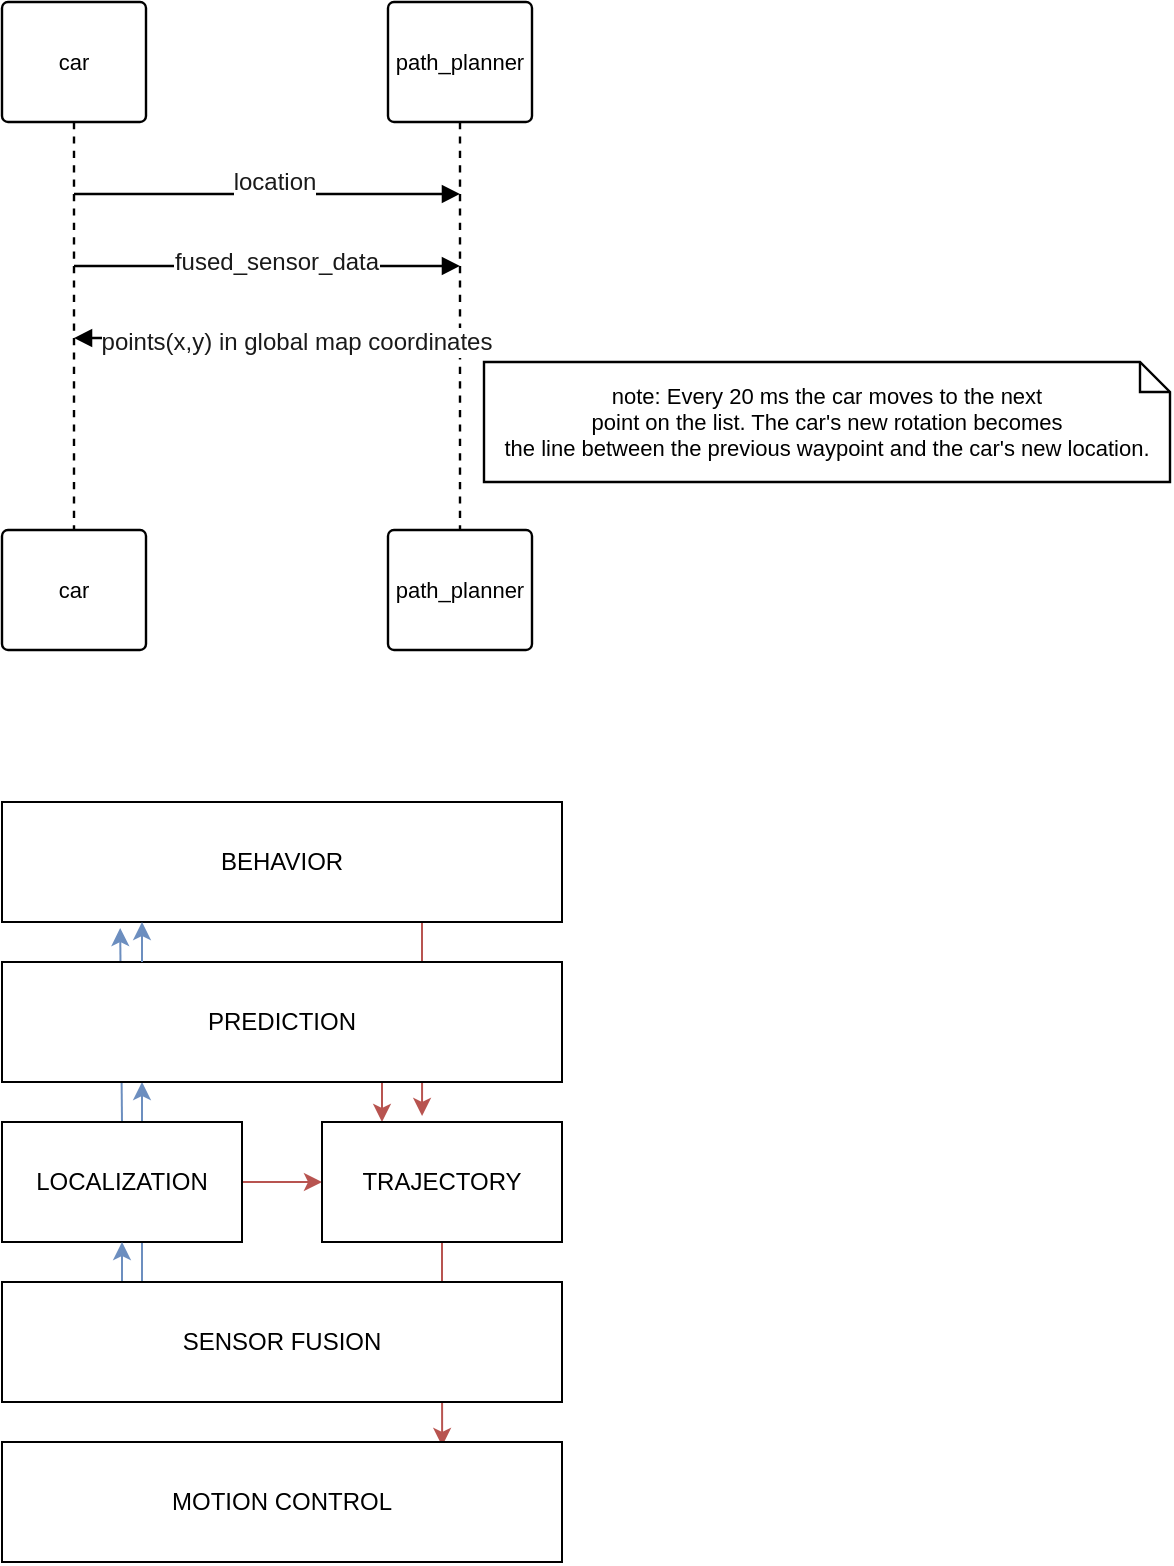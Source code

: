 <mxfile version="12.9.8" type="github" pages="2">
  <diagram id="e802afbb-56bb-4860-32e8-c9f8f3563d6c" name="autonomous-car">
    <mxGraphModel dx="1426" dy="842" grid="1" gridSize="10" guides="1" tooltips="1" connect="1" arrows="1" fold="1" page="1" pageScale="1" pageWidth="1100" pageHeight="850" background="#ffffff" math="0" shadow="0">
      <root>
        <mxCell id="0" />
        <mxCell id="1" parent="0" />
        <mxCell id="2" value="car" style="html=1;whiteSpace=wrap;;fontSize=11;fontColor=#000000;spacing=0;strokeOpacity=100;rounded=1;absoluteArcSize=1;arcSize=6;fillColor=#ffffff;strokeWidth=1.2;" parent="1" vertex="1">
          <mxGeometry x="80" y="40" width="72" height="60" as="geometry" />
        </mxCell>
        <mxCell id="3" value="car" style="html=1;whiteSpace=wrap;;fontSize=11;fontColor=#000000;spacing=0;strokeOpacity=100;rounded=1;absoluteArcSize=1;arcSize=6;fillColor=#ffffff;strokeWidth=1.2;" parent="1" vertex="1">
          <mxGeometry x="80" y="304" width="72" height="60" as="geometry" />
        </mxCell>
        <mxCell id="4" value="" style="html=1;jettySize=18;fontSize=11;dashed=1;strokeWidth=1.2;rounded=1;arcSize=10;edgeStyle=orthogonalEdgeStyle;startArrow=none;endArrow=none;exitX=0.5;exitY=1.01;exitPerimeter=1;entryX=0.5;entryY=-0.01;entryPerimeter=1;" parent="1" source="2" target="3" edge="1">
          <mxGeometry width="100" height="100" relative="1" as="geometry" />
        </mxCell>
        <mxCell id="5" value="path_planner" style="html=1;whiteSpace=wrap;;fontSize=11;fontColor=#000000;spacing=0;strokeOpacity=100;rounded=1;absoluteArcSize=1;arcSize=6;fillColor=#ffffff;strokeWidth=1.2;" parent="1" vertex="1">
          <mxGeometry x="273" y="40" width="72" height="60" as="geometry" />
        </mxCell>
        <mxCell id="6" value="path_planner" style="html=1;whiteSpace=wrap;;fontSize=11;fontColor=#000000;spacing=0;strokeOpacity=100;rounded=1;absoluteArcSize=1;arcSize=6;fillColor=#ffffff;strokeWidth=1.2;" parent="1" vertex="1">
          <mxGeometry x="273" y="304" width="72" height="60" as="geometry" />
        </mxCell>
        <mxCell id="7" value="" style="html=1;jettySize=18;fontSize=11;dashed=1;strokeWidth=1.2;rounded=1;arcSize=10;edgeStyle=orthogonalEdgeStyle;startArrow=none;endArrow=none;exitX=0.5;exitY=1.01;exitPerimeter=1;entryX=0.5;entryY=-0.01;entryPerimeter=1;" parent="1" source="5" target="6" edge="1">
          <mxGeometry width="100" height="100" relative="1" as="geometry" />
        </mxCell>
        <mxCell id="8" value="" style="html=1;jettySize=18;fontSize=11;strokeWidth=1.2;rounded=1;arcSize=10;edgeStyle=elbowEdgeStyle;startArrow=none;endArrow=block;endFill=1;labelBackgroundColor=none;" parent="1" edge="1">
          <mxGeometry width="100" height="100" relative="1" as="geometry">
            <mxPoint x="116" y="136" as="sourcePoint" />
            <mxPoint x="309" y="136" as="targetPoint" />
          </mxGeometry>
        </mxCell>
        <mxCell id="20" value="location" style="text;html=1;resizable=0;points=[];align=center;verticalAlign=middle;labelBackgroundColor=#ffffff;fontColor=#1A1A1A;" parent="8" vertex="1" connectable="0">
          <mxGeometry x="0.231" y="-2" relative="1" as="geometry">
            <mxPoint x="-19" y="-8" as="offset" />
          </mxGeometry>
        </mxCell>
        <mxCell id="9" value="" style="html=1;jettySize=18;fontSize=11;strokeWidth=1.2;rounded=1;arcSize=10;edgeStyle=elbowEdgeStyle;startArrow=none;endArrow=block;endFill=1;" parent="1" edge="1">
          <mxGeometry width="100" height="100" relative="1" as="geometry">
            <mxPoint x="116" y="172" as="sourcePoint" />
            <mxPoint x="309" y="172" as="targetPoint" />
          </mxGeometry>
        </mxCell>
        <mxCell id="21" value="fused_sensor_data" style="text;html=1;resizable=0;points=[];align=center;verticalAlign=middle;labelBackgroundColor=#ffffff;fontColor=#1A1A1A;" parent="9" vertex="1" connectable="0">
          <mxGeometry x="0.673" relative="1" as="geometry">
            <mxPoint x="-61" y="-2" as="offset" />
          </mxGeometry>
        </mxCell>
        <mxCell id="10" value="" style="html=1;jettySize=18;fontSize=11;strokeWidth=1.2;rounded=1;arcSize=10;edgeStyle=elbowEdgeStyle;startArrow=none;endArrow=block;endFill=1;elbow=vertical;" parent="1" edge="1">
          <mxGeometry width="100" height="100" relative="1" as="geometry">
            <mxPoint x="309" y="208" as="sourcePoint" />
            <mxPoint x="116" y="208" as="targetPoint" />
          </mxGeometry>
        </mxCell>
        <mxCell id="22" value="points(x,y) in global map coordinates" style="text;html=1;resizable=0;points=[];align=center;verticalAlign=middle;labelBackgroundColor=#ffffff;fontColor=#1A1A1A;" parent="10" vertex="1" connectable="0">
          <mxGeometry x="0.156" y="2" relative="1" as="geometry">
            <mxPoint x="29" as="offset" />
          </mxGeometry>
        </mxCell>
        <mxCell id="11" value="note: Every 20 ms the car moves to the next &#xa; point on the list. The car&#39;s new rotation becomes &#xa; the line between the previous waypoint and the car&#39;s new location." style="html=1;whiteSpace=wrap;shape=note;size=15;fontSize=11;fontColor=#000000;spacing=0;strokeOpacity=100;rounded=1;absoluteArcSize=1;arcSize=6;fillColor=#ffffff;strokeWidth=1.2;" parent="1" vertex="1">
          <mxGeometry x="321" y="220" width="343" height="60" as="geometry" />
        </mxCell>
        <mxCell id="92bv_PYPoCZhSZkVwKAg-22" value="" style="endArrow=classic;html=1;exitX=0.5;exitY=0;entryX=0.211;entryY=1.05;entryPerimeter=0;fillColor=#dae8fc;strokeColor=#6c8ebf;" edge="1" parent="1" source="92bv_PYPoCZhSZkVwKAg-29" target="92bv_PYPoCZhSZkVwKAg-25">
          <mxGeometry width="50" height="50" relative="1" as="geometry">
            <mxPoint x="110" y="600" as="sourcePoint" />
            <mxPoint x="160" y="550" as="targetPoint" />
          </mxGeometry>
        </mxCell>
        <mxCell id="92bv_PYPoCZhSZkVwKAg-23" style="edgeStyle=orthogonalEdgeStyle;rounded=0;html=1;entryX=0.25;entryY=1;jettySize=auto;orthogonalLoop=1;fillColor=#dae8fc;strokeColor=#6c8ebf;" edge="1" parent="1" source="92bv_PYPoCZhSZkVwKAg-33" target="92bv_PYPoCZhSZkVwKAg-27">
          <mxGeometry relative="1" as="geometry">
            <Array as="points">
              <mxPoint x="150" y="670" />
              <mxPoint x="150" y="670" />
            </Array>
          </mxGeometry>
        </mxCell>
        <mxCell id="92bv_PYPoCZhSZkVwKAg-24" style="edgeStyle=orthogonalEdgeStyle;rounded=0;html=1;exitX=0.75;exitY=1;entryX=0.417;entryY=-0.05;jettySize=auto;orthogonalLoop=1;entryPerimeter=0;fillColor=#f8cecc;strokeColor=#b85450;" edge="1" parent="1" source="92bv_PYPoCZhSZkVwKAg-25" target="92bv_PYPoCZhSZkVwKAg-31">
          <mxGeometry relative="1" as="geometry">
            <Array as="points" />
          </mxGeometry>
        </mxCell>
        <mxCell id="92bv_PYPoCZhSZkVwKAg-25" value="BEHAVIOR" style="rounded=0;whiteSpace=wrap;html=1;" vertex="1" parent="1">
          <mxGeometry x="80" y="440" width="280" height="60" as="geometry" />
        </mxCell>
        <mxCell id="92bv_PYPoCZhSZkVwKAg-26" style="edgeStyle=orthogonalEdgeStyle;rounded=0;html=1;entryX=0.25;entryY=0;jettySize=auto;orthogonalLoop=1;fillColor=#f8cecc;strokeColor=#b85450;" edge="1" parent="1" source="92bv_PYPoCZhSZkVwKAg-27" target="92bv_PYPoCZhSZkVwKAg-31">
          <mxGeometry relative="1" as="geometry">
            <Array as="points">
              <mxPoint x="270" y="590" />
              <mxPoint x="270" y="590" />
            </Array>
          </mxGeometry>
        </mxCell>
        <mxCell id="92bv_PYPoCZhSZkVwKAg-27" value="PREDICTION" style="rounded=0;whiteSpace=wrap;html=1;" vertex="1" parent="1">
          <mxGeometry x="80" y="520" width="280" height="60" as="geometry" />
        </mxCell>
        <mxCell id="92bv_PYPoCZhSZkVwKAg-28" style="edgeStyle=orthogonalEdgeStyle;rounded=0;html=1;jettySize=auto;orthogonalLoop=1;fillColor=#f8cecc;strokeColor=#b85450;" edge="1" parent="1" source="92bv_PYPoCZhSZkVwKAg-29" target="92bv_PYPoCZhSZkVwKAg-31">
          <mxGeometry relative="1" as="geometry" />
        </mxCell>
        <mxCell id="92bv_PYPoCZhSZkVwKAg-29" value="LOCALIZATION" style="rounded=0;whiteSpace=wrap;html=1;" vertex="1" parent="1">
          <mxGeometry x="80" y="600" width="120" height="60" as="geometry" />
        </mxCell>
        <mxCell id="92bv_PYPoCZhSZkVwKAg-30" style="edgeStyle=orthogonalEdgeStyle;rounded=0;html=1;entryX=0.786;entryY=0.033;entryPerimeter=0;jettySize=auto;orthogonalLoop=1;fillColor=#f8cecc;strokeColor=#b85450;" edge="1" parent="1" source="92bv_PYPoCZhSZkVwKAg-31" target="92bv_PYPoCZhSZkVwKAg-34">
          <mxGeometry relative="1" as="geometry" />
        </mxCell>
        <mxCell id="92bv_PYPoCZhSZkVwKAg-31" value="TRAJECTORY" style="rounded=0;whiteSpace=wrap;html=1;" vertex="1" parent="1">
          <mxGeometry x="240" y="600" width="120" height="60" as="geometry" />
        </mxCell>
        <mxCell id="92bv_PYPoCZhSZkVwKAg-32" style="edgeStyle=orthogonalEdgeStyle;rounded=0;html=1;entryX=0.5;entryY=1;jettySize=auto;orthogonalLoop=1;fillColor=#dae8fc;strokeColor=#6c8ebf;" edge="1" parent="1" source="92bv_PYPoCZhSZkVwKAg-33" target="92bv_PYPoCZhSZkVwKAg-29">
          <mxGeometry relative="1" as="geometry">
            <Array as="points">
              <mxPoint x="140" y="670" />
              <mxPoint x="140" y="670" />
            </Array>
          </mxGeometry>
        </mxCell>
        <mxCell id="92bv_PYPoCZhSZkVwKAg-33" value="SENSOR FUSION" style="rounded=0;whiteSpace=wrap;html=1;" vertex="1" parent="1">
          <mxGeometry x="80" y="680" width="280" height="60" as="geometry" />
        </mxCell>
        <mxCell id="92bv_PYPoCZhSZkVwKAg-34" value="MOTION CONTROL" style="rounded=0;whiteSpace=wrap;html=1;" vertex="1" parent="1">
          <mxGeometry x="80" y="760" width="280" height="60" as="geometry" />
        </mxCell>
        <mxCell id="92bv_PYPoCZhSZkVwKAg-35" value="" style="endArrow=classic;html=1;entryX=0.25;entryY=1;fillColor=#dae8fc;strokeColor=#6c8ebf;" edge="1" parent="1" target="92bv_PYPoCZhSZkVwKAg-25">
          <mxGeometry width="50" height="50" relative="1" as="geometry">
            <mxPoint x="150" y="520" as="sourcePoint" />
            <mxPoint x="200" y="470" as="targetPoint" />
          </mxGeometry>
        </mxCell>
      </root>
    </mxGraphModel>
  </diagram>
  <diagram id="788f63ab-7d04-c370-f3e3-7166d8c51621" name="autonomous-state-machine">
    <mxGraphModel dx="1426" dy="1692" grid="1" gridSize="10" guides="1" tooltips="1" connect="1" arrows="1" fold="1" page="1" pageScale="1" pageWidth="1100" pageHeight="850" background="#ffffff" math="0" shadow="0">
      <root>
        <mxCell id="0" />
        <mxCell id="1" parent="0" />
        <mxCell id="3" value="STOPPED" style="html=1;whiteSpace=wrap;rounded=1;arcSize=20;fontSize=11;spacing=0;strokeOpacity=100;fillColor=#ffffff;strokeWidth=1.2;" parent="1" vertex="1">
          <mxGeometry x="162" y="-575.98" width="96" height="48" as="geometry" />
        </mxCell>
        <mxCell id="5" value="ACCELERATING" style="html=1;whiteSpace=wrap;rounded=1;arcSize=20;fontSize=11;spacing=0;strokeOpacity=100;fillColor=#ffffff;strokeWidth=1.2;" parent="1" vertex="1">
          <mxGeometry x="384" y="-635.98" width="96" height="48" as="geometry" />
        </mxCell>
        <mxCell id="6" value="DECELERATING" style="html=1;whiteSpace=wrap;rounded=1;arcSize=20;fontSize=11;spacing=0;strokeOpacity=100;fillColor=#ffffff;strokeWidth=1.2;" parent="1" vertex="1">
          <mxGeometry x="288" y="-479.98" width="96" height="48" as="geometry" />
        </mxCell>
        <mxCell id="7" value="" style="html=1;jettySize=18;fontSize=11;strokeWidth=1.2;rounded=1;arcSize=10;startArrow=none;endArrow=block;endFill=1;exitX=0.5;exitY=-0.013;exitPerimeter=1;entryX=-0.006;entryY=0.5;entryPerimeter=1;edgeStyle=orthogonalEdgeStyle;curved=1;" parent="1" source="3" target="3" edge="1">
          <mxGeometry width="100" height="100" relative="1" as="geometry">
            <Array as="points">
              <mxPoint x="202" y="-685.98" />
            </Array>
          </mxGeometry>
        </mxCell>
        <mxCell id="8" value="TWP != -1" style="text;html=1;resizable=0;labelBackgroundColor=#ffffff;align=center;verticalAlign=middle;" parent="7" vertex="1">
          <mxGeometry relative="1" as="geometry" />
        </mxCell>
        <mxCell id="9" value="" style="html=1;jettySize=18;fontSize=11;strokeWidth=1.2;rounded=1;arcSize=10;startArrow=none;endArrow=block;endFill=1;exitX=1.006;exitY=0.5;exitPerimeter=1;entryX=-0.006;entryY=0.5;entryPerimeter=1;edgeStyle=orthogonalEdgeStyle;curved=1;" parent="1" source="3" target="5" edge="1">
          <mxGeometry width="100" height="100" relative="1" as="geometry" />
        </mxCell>
        <mxCell id="10" value="TWP = -1 " style="text;html=1;resizable=0;labelBackgroundColor=#ffffff;align=center;verticalAlign=middle;" parent="9" vertex="1">
          <mxGeometry x="-0.228" relative="1" as="geometry" />
        </mxCell>
        <mxCell id="11" value="" style="html=1;jettySize=18;fontSize=11;strokeWidth=1.2;rounded=1;arcSize=10;startArrow=none;endArrow=block;endFill=1;exitX=0.5;exitY=1.012;exitPerimeter=1;entryX=1.006;entryY=0.5;entryPerimeter=1;edgeStyle=orthogonalEdgeStyle;curved=1;" parent="1" source="5" target="6" edge="1">
          <mxGeometry width="100" height="100" relative="1" as="geometry" />
        </mxCell>
        <mxCell id="12" value="TWP != -1 " style="text;html=1;resizable=0;labelBackgroundColor=#ffffff;align=center;verticalAlign=middle;" parent="11" vertex="1">
          <mxGeometry relative="1" as="geometry" />
        </mxCell>
        <mxCell id="13" value="" style="html=1;jettySize=18;fontSize=11;strokeWidth=1.2;rounded=1;arcSize=10;startArrow=none;endArrow=block;endFill=1;exitX=-0.006;exitY=0.5;exitPerimeter=1;entryX=0.5;entryY=1.012;entryPerimeter=1;edgeStyle=orthogonalEdgeStyle;curved=1;" parent="1" source="6" target="3" edge="1">
          <mxGeometry width="100" height="100" relative="1" as="geometry" />
        </mxCell>
        <mxCell id="14" value="TWP = Traffic Waypoint &#xa;MSD = Minimum Stopping Distance&#xa;TLD = Traffic Light Distance" style="html=1;whiteSpace=wrap;;fontSize=11;fontColor=#000000;spacing=0;strokeOpacity=100;rounded=1;absoluteArcSize=1;arcSize=6;fillColor=#ffffff;strokeWidth=1.2;" parent="1" vertex="1">
          <mxGeometry x="576" y="-731.98" width="288" height="96" as="geometry" />
        </mxCell>
        <mxCell id="15" value="" style="html=1;jettySize=18;fontSize=11;strokeWidth=1.2;rounded=1;arcSize=10;startArrow=none;endArrow=block;endFill=1;exitX=1.006;exitY=0.5;exitPerimeter=1;entryX=1.006;entryY=0.5;entryPerimeter=1;edgeStyle=orthogonalEdgeStyle;curved=1;" parent="1" source="6" target="5" edge="1">
          <mxGeometry width="100" height="100" relative="1" as="geometry">
            <Array as="points">
              <mxPoint x="922" y="-455.98" />
              <mxPoint x="922" y="-611.98" />
            </Array>
          </mxGeometry>
        </mxCell>
        <mxCell id="16" value="TWP = -1" style="text;html=1;resizable=0;labelBackgroundColor=#ffffff;align=center;verticalAlign=middle;" parent="15" vertex="1">
          <mxGeometry x="0.128" relative="1" as="geometry" />
        </mxCell>
        <mxCell id="17" value="Text" style="text;html=1;resizable=0;labelBackgroundColor=#ffffff;align=center;verticalAlign=middle;" parent="15" vertex="1">
          <mxGeometry x="0.151" relative="1" as="geometry" />
        </mxCell>
        <mxCell id="20" style="edgeStyle=orthogonalEdgeStyle;curved=1;rounded=0;html=1;exitX=0.25;exitY=0;jettySize=auto;orthogonalLoop=1;fontColor=#1A1A1A;" parent="1" source="19" edge="1">
          <mxGeometry relative="1" as="geometry">
            <mxPoint x="360" y="80" as="targetPoint" />
          </mxGeometry>
        </mxCell>
        <mxCell id="42" style="edgeStyle=orthogonalEdgeStyle;curved=1;rounded=0;html=1;exitX=0.25;exitY=0;jettySize=auto;orthogonalLoop=1;fontColor=#1A1A1A;" parent="1" source="19" edge="1">
          <mxGeometry relative="1" as="geometry">
            <mxPoint x="420" y="50" as="targetPoint" />
          </mxGeometry>
        </mxCell>
        <mxCell id="18" value="" style="html=1;jettySize=18;fontSize=11;strokeWidth=1.2;rounded=1;arcSize=10;startArrow=none;endArrow=block;endFill=1;exitX=0.5;exitY=-0.013;exitPerimeter=1;entryX=1.006;entryY=0.5;entryPerimeter=1;edgeStyle=orthogonalEdgeStyle;curved=1;" parent="1" source="5" target="5" edge="1">
          <mxGeometry width="100" height="100" relative="1" as="geometry">
            <Array as="points">
              <mxPoint x="502" y="-725.98" />
            </Array>
          </mxGeometry>
        </mxCell>
        <mxCell id="41" value="" style="edgeStyle=orthogonalEdgeStyle;curved=1;rounded=0;html=1;jettySize=auto;orthogonalLoop=1;fontColor=#1A1A1A;" parent="18" source="19" target="21" edge="1">
          <mxGeometry relative="1" as="geometry" />
        </mxCell>
        <mxCell id="19" value="TWP = -1" style="text;html=1;resizable=0;labelBackgroundColor=#ffffff;align=center;verticalAlign=middle;" parent="18" vertex="1">
          <mxGeometry x="-0.277" relative="1" as="geometry">
            <mxPoint x="33" y="-58.5" as="offset" />
          </mxGeometry>
        </mxCell>
        <mxCell id="21" parent="0" />
        <mxCell id="22" value="" style="html=1;whiteSpace=wrap;shape=ellipse;fillColor=#000000;fontSize=11;spacing=0;strokeOpacity=100;rounded=1;absoluteArcSize=1;arcSize=6;strokeWidth=1.2;" parent="21" vertex="1">
          <mxGeometry x="80" y="-570" width="24" height="24" as="geometry" />
        </mxCell>
        <mxCell id="23" value="STOPPED" style="html=1;whiteSpace=wrap;rounded=1;arcSize=20;fontSize=11;spacing=0;strokeOpacity=100;fillColor=#ffffff;strokeWidth=1.2;" parent="21" vertex="1">
          <mxGeometry x="162" y="-575.98" width="96" height="48" as="geometry" />
        </mxCell>
        <mxCell id="24" value="" style="html=1;jettySize=18;fontSize=11;strokeWidth=1.2;rounded=1;arcSize=10;edgeStyle=orthogonalEdgeStyle;curved=1;startArrow=none;endArrow=block;endFill=1;exitX=1.025;exitY=0.5;exitPerimeter=1;entryX=-0.006;entryY=0.5;entryPerimeter=1;" parent="21" source="22" target="23" edge="1">
          <mxGeometry width="100" height="100" relative="1" as="geometry" />
        </mxCell>
        <mxCell id="25" value="ACCELERATING" style="html=1;whiteSpace=wrap;rounded=1;arcSize=20;fontSize=11;spacing=0;strokeOpacity=100;fillColor=#ffffff;strokeWidth=1.2;" parent="21" vertex="1">
          <mxGeometry x="384" y="-635.98" width="96" height="48" as="geometry" />
        </mxCell>
        <mxCell id="26" value="DECELERATING" style="html=1;whiteSpace=wrap;rounded=1;arcSize=20;fontSize=11;spacing=0;strokeOpacity=100;fillColor=#ffffff;strokeWidth=1.2;" parent="21" vertex="1">
          <mxGeometry x="288" y="-479.98" width="96" height="48" as="geometry" />
        </mxCell>
        <mxCell id="27" value="" style="html=1;jettySize=18;fontSize=11;strokeWidth=1.2;rounded=1;arcSize=10;startArrow=none;endArrow=block;endFill=1;exitX=0.5;exitY=-0.013;exitPerimeter=1;entryX=-0.006;entryY=0.5;entryPerimeter=1;edgeStyle=orthogonalEdgeStyle;curved=1;" parent="21" source="23" target="23" edge="1">
          <mxGeometry width="100" height="100" relative="1" as="geometry">
            <Array as="points">
              <mxPoint x="202" y="-685.98" />
            </Array>
          </mxGeometry>
        </mxCell>
        <mxCell id="28" value="TWP != -1" style="text;html=1;resizable=0;labelBackgroundColor=#ffffff;align=center;verticalAlign=middle;" parent="27" vertex="1">
          <mxGeometry relative="1" as="geometry" />
        </mxCell>
        <mxCell id="29" value="" style="html=1;jettySize=18;fontSize=11;strokeWidth=1.2;rounded=1;arcSize=10;startArrow=none;endArrow=block;endFill=1;exitX=1.006;exitY=0.5;exitPerimeter=1;entryX=-0.006;entryY=0.5;entryPerimeter=1;edgeStyle=orthogonalEdgeStyle;curved=1;" parent="21" source="23" target="25" edge="1">
          <mxGeometry width="100" height="100" relative="1" as="geometry" />
        </mxCell>
        <mxCell id="30" value="TWP = -1 " style="text;html=1;resizable=0;labelBackgroundColor=#ffffff;align=center;verticalAlign=middle;" parent="29" vertex="1">
          <mxGeometry x="-0.228" relative="1" as="geometry" />
        </mxCell>
        <mxCell id="31" value="" style="html=1;jettySize=18;fontSize=11;strokeWidth=1.2;rounded=1;arcSize=10;startArrow=none;endArrow=block;endFill=1;exitX=0.5;exitY=1.012;exitPerimeter=1;entryX=1.006;entryY=0.5;entryPerimeter=1;edgeStyle=orthogonalEdgeStyle;curved=1;" parent="21" source="25" target="26" edge="1">
          <mxGeometry width="100" height="100" relative="1" as="geometry">
            <Array as="points">
              <mxPoint x="512" y="-587.98" />
              <mxPoint x="512" y="-455.98" />
            </Array>
          </mxGeometry>
        </mxCell>
        <mxCell id="32" value="TWP != -1 " style="text;html=1;resizable=0;labelBackgroundColor=#ffffff;align=center;verticalAlign=middle;" parent="31" vertex="1">
          <mxGeometry relative="1" as="geometry" />
        </mxCell>
        <mxCell id="33" value="" style="html=1;jettySize=18;fontSize=11;strokeWidth=1.2;rounded=1;arcSize=10;startArrow=none;endArrow=block;endFill=1;exitX=-0.006;exitY=0.5;exitPerimeter=1;entryX=0.5;entryY=1.012;entryPerimeter=1;edgeStyle=orthogonalEdgeStyle;curved=1;" parent="21" source="26" target="23" edge="1">
          <mxGeometry width="100" height="100" relative="1" as="geometry" />
        </mxCell>
        <mxCell id="34" value="TWP = Traffic Waypoint &#xa;MSD = Minimum Stopping Distance&#xa;TLD = Traffic Light Distance" style="html=1;whiteSpace=wrap;;fontSize=11;fontColor=#000000;spacing=0;strokeOpacity=100;rounded=1;absoluteArcSize=1;arcSize=6;fillColor=#ffffff;strokeWidth=1.2;" parent="21" vertex="1">
          <mxGeometry x="576" y="-731.98" width="288" height="96" as="geometry" />
        </mxCell>
        <mxCell id="35" value="" style="html=1;jettySize=18;fontSize=11;strokeWidth=1.2;rounded=1;arcSize=10;startArrow=none;endArrow=block;endFill=1;exitX=1.006;exitY=0.5;exitPerimeter=1;entryX=1.006;entryY=0.5;entryPerimeter=1;edgeStyle=orthogonalEdgeStyle;curved=1;" parent="21" source="26" target="25" edge="1">
          <mxGeometry width="100" height="100" relative="1" as="geometry">
            <Array as="points">
              <mxPoint x="642" y="-455.98" />
              <mxPoint x="642" y="-611.98" />
            </Array>
          </mxGeometry>
        </mxCell>
        <mxCell id="36" value="TWP = -1" style="text;html=1;resizable=0;labelBackgroundColor=#ffffff;align=center;verticalAlign=middle;" parent="35" vertex="1">
          <mxGeometry x="0.128" relative="1" as="geometry" />
        </mxCell>
        <mxCell id="37" value="Text" style="text;html=1;resizable=0;labelBackgroundColor=#ffffff;align=center;verticalAlign=middle;" parent="35" vertex="1">
          <mxGeometry x="0.151" relative="1" as="geometry" />
        </mxCell>
        <mxCell id="39" value="" style="html=1;jettySize=18;fontSize=11;strokeWidth=1.2;rounded=1;arcSize=10;startArrow=none;endArrow=block;endFill=1;exitX=0.5;exitY=-0.013;exitPerimeter=1;entryX=1.006;entryY=0.5;entryPerimeter=1;edgeStyle=orthogonalEdgeStyle;curved=1;" parent="21" source="25" target="25" edge="1">
          <mxGeometry width="100" height="100" relative="1" as="geometry">
            <Array as="points">
              <mxPoint x="502" y="-725.98" />
            </Array>
          </mxGeometry>
        </mxCell>
        <mxCell id="40" value="TWP = -1" style="text;html=1;resizable=0;labelBackgroundColor=#ffffff;align=center;verticalAlign=middle;" parent="39" vertex="1">
          <mxGeometry x="-0.277" relative="1" as="geometry">
            <mxPoint x="-21" y="5.5" as="offset" />
          </mxGeometry>
        </mxCell>
      </root>
    </mxGraphModel>
  </diagram>
</mxfile>
